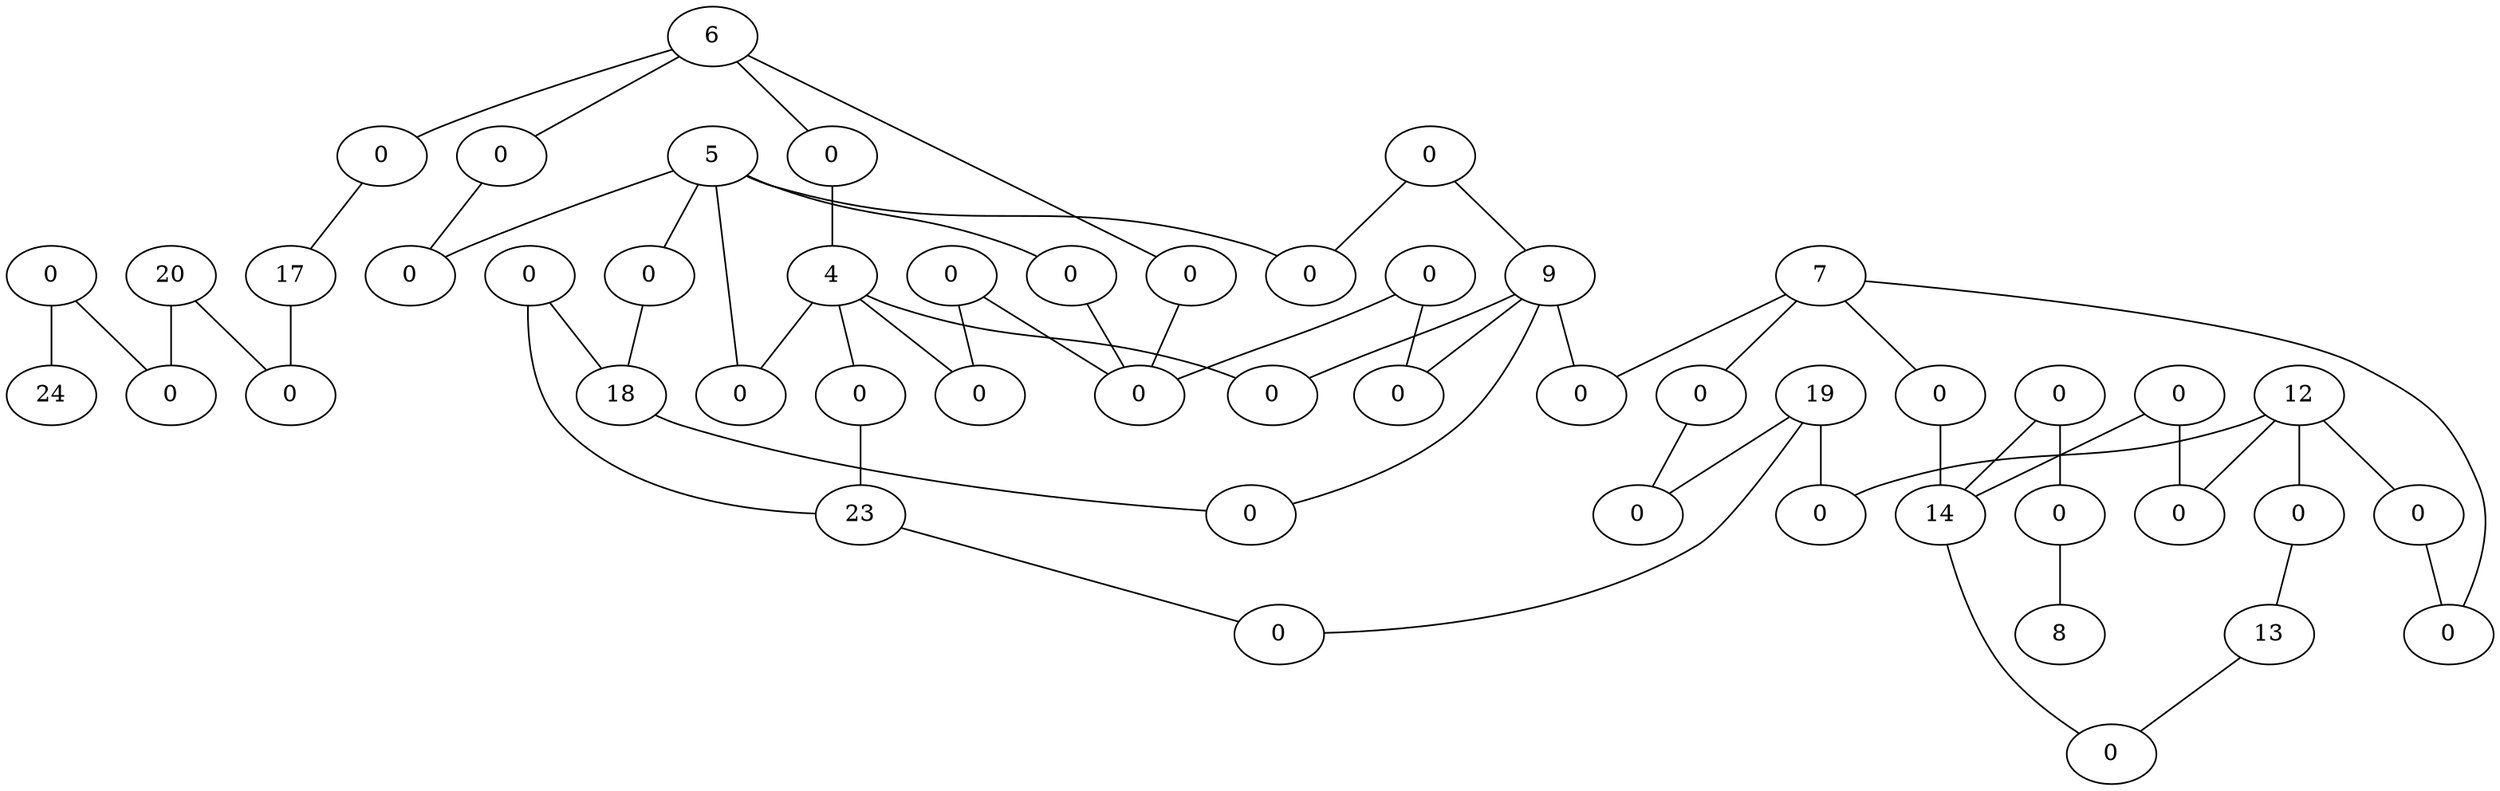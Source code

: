 strict graph {
    {rank=same; AA}
    {rank=same; JW; HX; MA; KO}
    {root=AA;}
    NV -- {ZV CG YB HX OY};
    NU -- {DA MA OA DK};
    VU -- {PS FX};
    JW -- {AA MD};
    RI -- {OY DG};
    DG -- {TG RI DF EV KW};
    PH -- {KW OW LT LZ};
    KZ -- {ET QV CK MS};
    IX -- {TS DO};
    MS -- {LZ KZ};
    IL -- {DO ET};
    EJ -- {AV JY};
    DK -- {NU CG};
    YB -- {NV PS};
    OA -- {YA NU};
    DA -- {NU RG};
    KO -- {AA TG};
    RG -- {DF DA ZV MD LB};
    MA -- {AA NU};
    OW -- {DO PH};
    KW -- {DG PH};
    DO -- {IX IL CZ OW};
    DF -- {RG DG};
    TG -- {DG KO};
    LB -- {RG FX};
    HX -- {AA NV};
    GB -- {AV XK};
    CG -- {DK NV};
    LT -- {AO PH};
    FX -- {LB HY VU};
    ET -- {IL KZ};
    CK -- {UX KZ};
    LZ -- {PH MS};
    YA -- {JY OA};
    TS -- {NO IX};
    NO -- {TS};
    XK -- {GB};
    PS -- {EV VU YB};
    AA -- {JW HX MA KO};
    MD -- {JW RG};
    JM -- {QV HY AO};
    AV -- {EJ GB};
    AO -- {JM LT};
    JY -- {YA EJ};
    OY -- {NV RI};
    UX -- {CZ CK};
    HY -- {JM FX};
    EV -- {PS DG};
    CZ -- {UX DO};
    ZV -- {NV RG};
    QV -- {JM KZ};


    NV [label=5]
NU [label=6]
VU [label=0]
JW [label=0]
RI [label=0]
DG [label=9]
PH [label=7]
KZ [label=12]
IX [label=0]
MS [label=0]
IL [label=0]
EJ [label=20]
DK [label=0]
YB [label=0]
OA [label=0]
DA [label=0]
KO [label=0]
RG [label=4]
MA [label=0]
OW [label=0]
KW [label=0]
DO [label=14]
DF [label=0]
TG [label=0]
LB [label=0]
HX [label=0]
GB [label=0]
CG [label=0]
LT [label=0]
FX [label=23]
ET [label=0]
CK [label=0]
LZ [label=0]
YA [label=17]
TS [label=0]
NO [label=8]
XK [label=24]
PS [label=18]
AA [label=0]
MD [label=0]
JM [label=19]
AV [label=0]
AO [label=0]
JY [label=0]
OY [label=0]
UX [label=13]
HY [label=0]
EV [label=0]
CZ [label=0]
ZV [label=0]
QV [label=0]
}